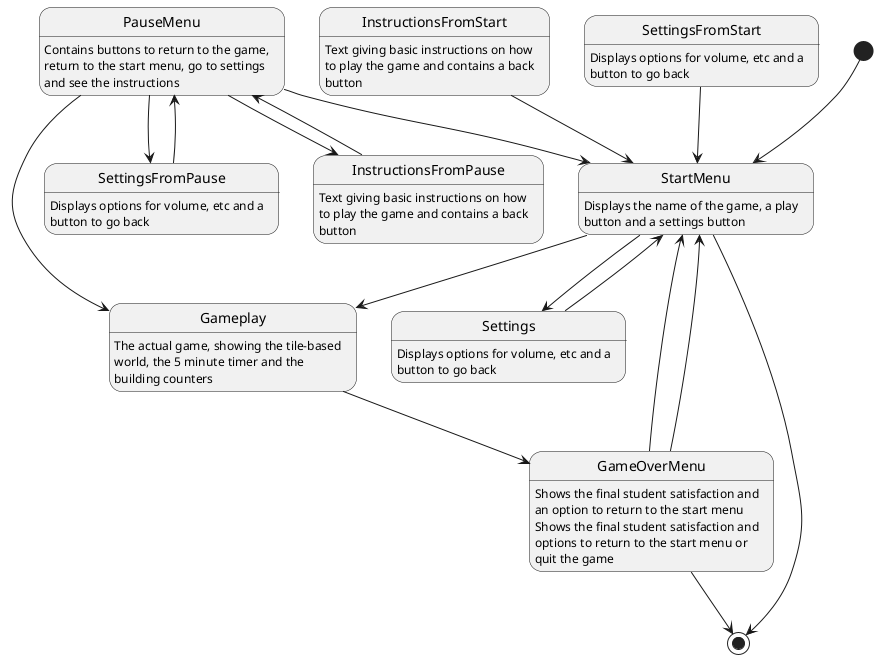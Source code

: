@startuml Project Structure
[*] --> StartMenu

StartMenu: Displays the name of the game, a play
StartMenu: button and a settings button
StartMenu --> Gameplay
StartMenu --> Settings
StartMenu --> [*]

Gameplay: The actual game, showing the tile-based
Gameplay: world, the 5 minute timer and the
Gameplay: building counters
Gameplay --> GameOverMenu

GameOverMenu: Shows the final student satisfaction and
GameOverMenu: an option to return to the start menu
GameOverMenu --> StartMenu

Settings: Displays options for volume, etc and a
Settings: button to go back
Settings --> StartMenu

PauseMenu: Contains buttons to return to the game,
PauseMenu: return to the start menu, go to settings
PauseMenu: and see the instructions
PauseMenu --> Gameplay
PauseMenu --> StartMenu
PauseMenu --> SettingsFromPause
PauseMenu --> InstructionsFromPause

GameOverMenu: Shows the final student satisfaction and
GameOverMenu: options to return to the start menu or
GameOverMenu: quit the game
GameOverMenu --> StartMenu
GameOverMenu --> [*]

InstructionsFromStart: Text giving basic instructions on how
InstructionsFromStart: to play the game and contains a back
InstructionsFromStart: button
InstructionsFromStart --> StartMenu

InstructionsFromPause: Text giving basic instructions on how
InstructionsFromPause: to play the game and contains a back
InstructionsFromPause: button
InstructionsFromPause --> PauseMenu

SettingsFromStart: Displays options for volume, etc and a
SettingsFromStart: button to go back
SettingsFromStart --> StartMenu

SettingsFromPause: Displays options for volume, etc and a
SettingsFromPause: button to go back
SettingsFromPause --> PauseMenu

@enduml